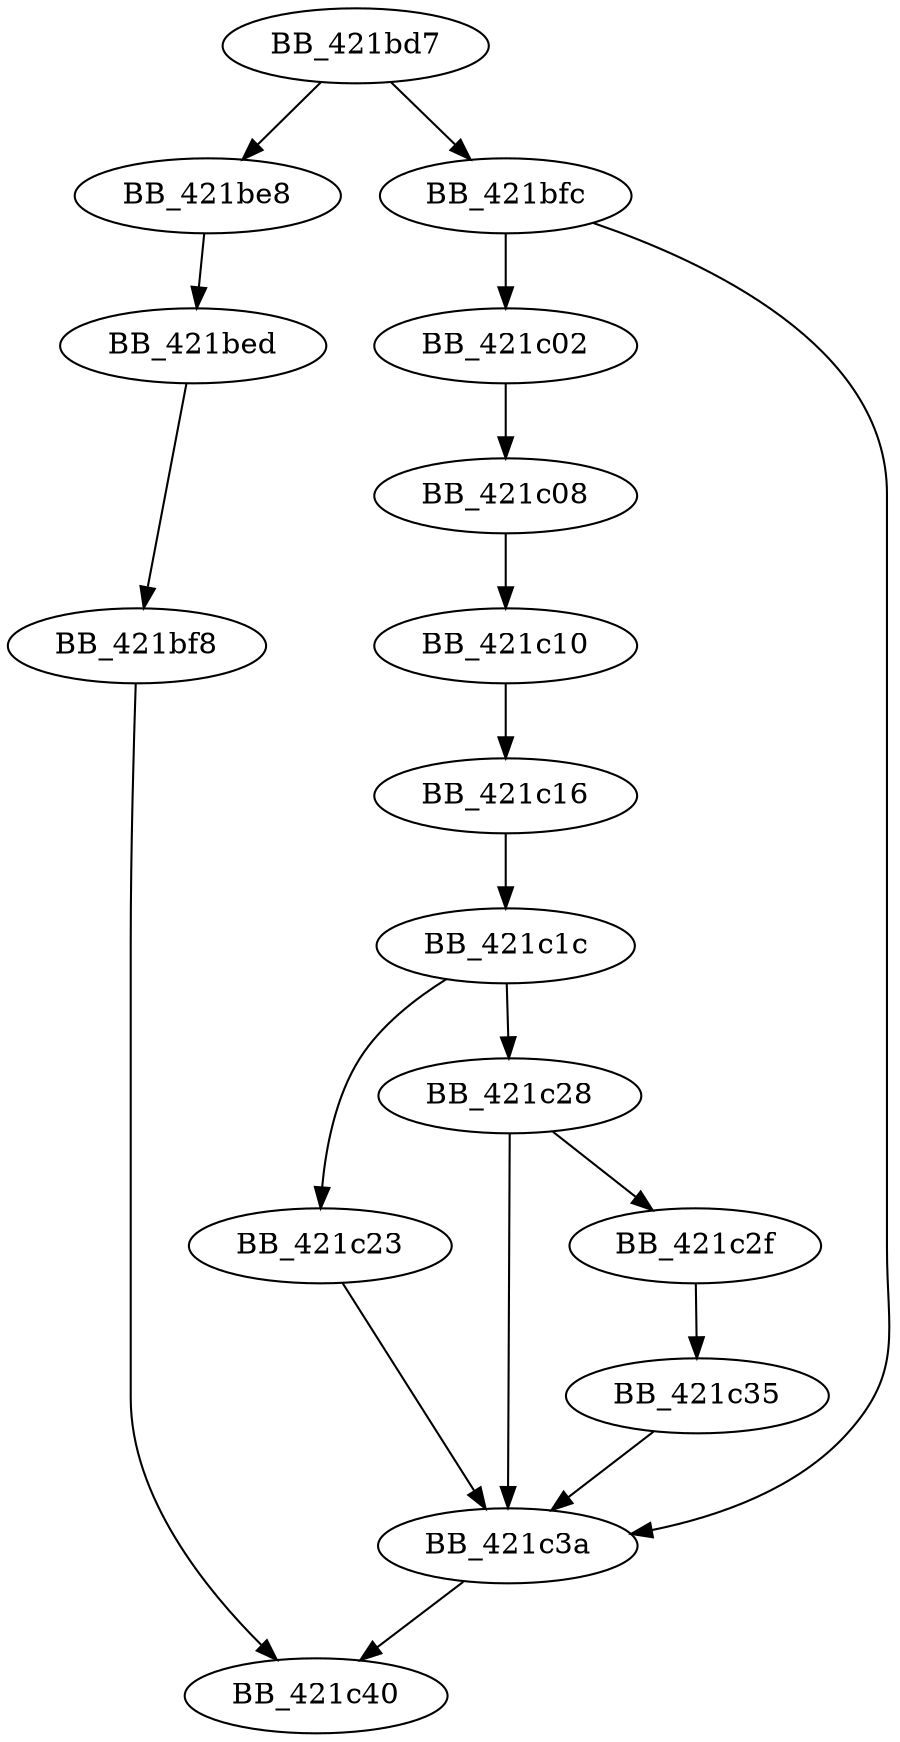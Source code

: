 DiGraph __fclose_nolock{
BB_421bd7->BB_421be8
BB_421bd7->BB_421bfc
BB_421be8->BB_421bed
BB_421bed->BB_421bf8
BB_421bf8->BB_421c40
BB_421bfc->BB_421c02
BB_421bfc->BB_421c3a
BB_421c02->BB_421c08
BB_421c08->BB_421c10
BB_421c10->BB_421c16
BB_421c16->BB_421c1c
BB_421c1c->BB_421c23
BB_421c1c->BB_421c28
BB_421c23->BB_421c3a
BB_421c28->BB_421c2f
BB_421c28->BB_421c3a
BB_421c2f->BB_421c35
BB_421c35->BB_421c3a
BB_421c3a->BB_421c40
}
